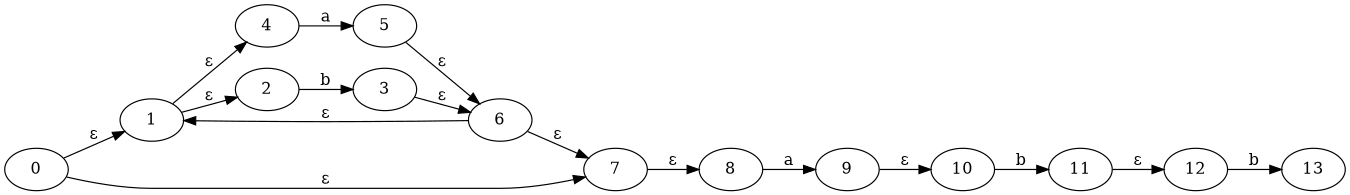 digraph finite_state_machine {
	rankdir=LR;
	size="9,5"
	
	0 -> 1 [label="ε"];
	0 -> 7 [label="ε"];
	1 -> 4 [label="ε"];
	1 -> 2 [label="ε"];
	2 -> 3 [label="b"];
	3 -> 6 [label="ε"];
	4 -> 5 [label="a"];
	5 -> 6 [label="ε"];
	6 -> 1 [label="ε"];
	6 -> 7 [label="ε"];
	7 -> 8 [label="ε"];
	8 -> 9 [label="a"];
	9 -> 10 [label="ε"];
	10 -> 11 [label="b"];
	11 -> 12 [label="ε"];
	12 -> 13 [label="b"];
}